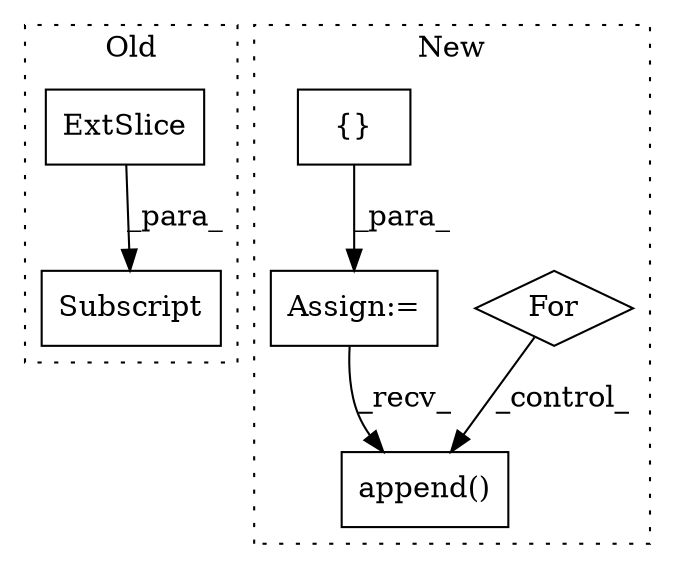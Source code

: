 digraph G {
subgraph cluster0 {
1 [label="ExtSlice" a="85" s="1724" l="10" shape="box"];
3 [label="Subscript" a="63" s="1724,0" l="58,0" shape="box"];
label = "Old";
style="dotted";
}
subgraph cluster1 {
2 [label="append()" a="75" s="2290,2311" l="19,1" shape="box"];
4 [label="Assign:=" a="68" s="982" l="3" shape="box"];
5 [label="For" a="107" s="2163,2197" l="4,14" shape="diamond"];
6 [label="{}" a="59" s="985,985" l="2,1" shape="box"];
label = "New";
style="dotted";
}
1 -> 3 [label="_para_"];
4 -> 2 [label="_recv_"];
5 -> 2 [label="_control_"];
6 -> 4 [label="_para_"];
}